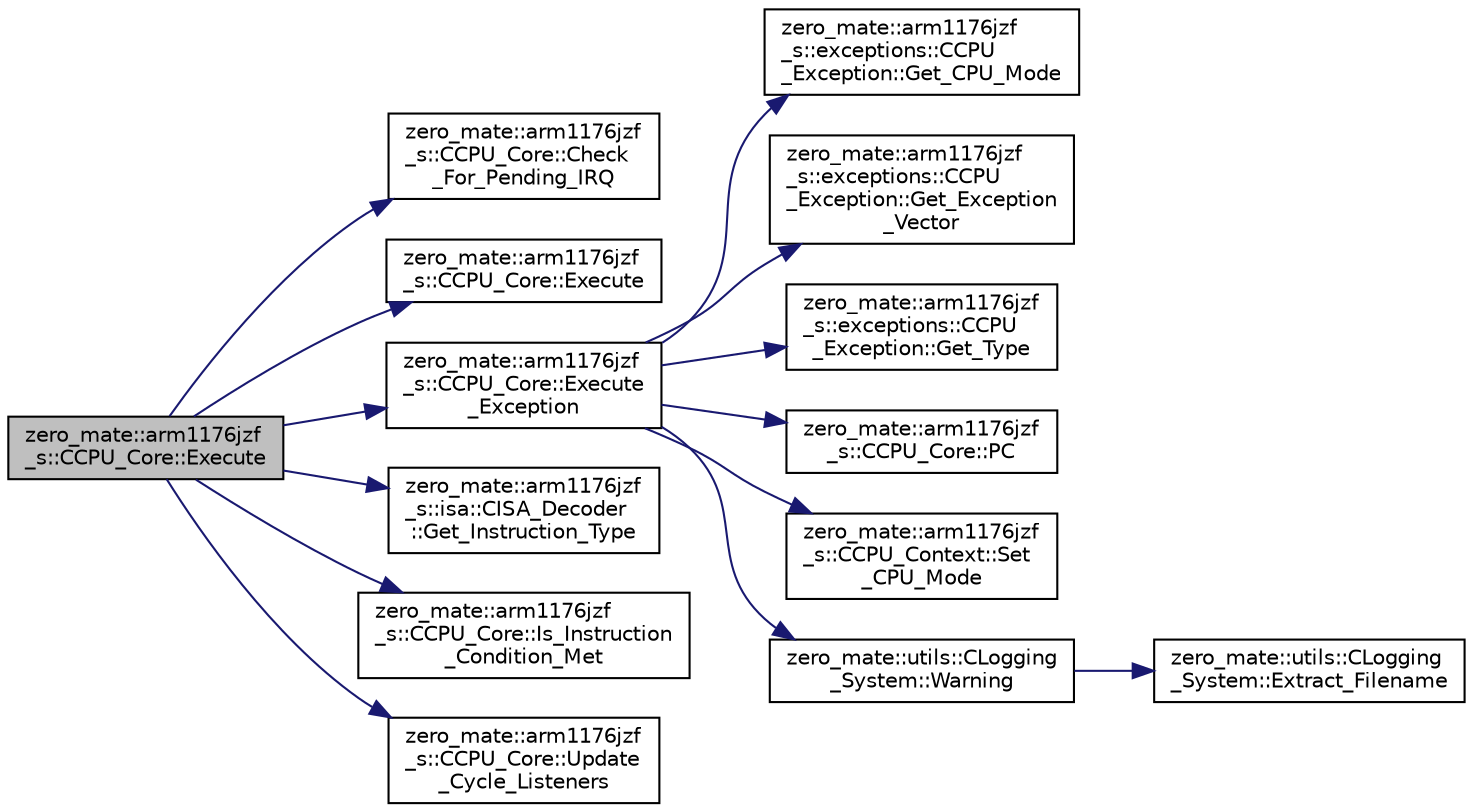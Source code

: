 digraph "zero_mate::arm1176jzf_s::CCPU_Core::Execute"
{
 // LATEX_PDF_SIZE
  bgcolor="transparent";
  edge [fontname="Helvetica",fontsize="10",labelfontname="Helvetica",labelfontsize="10"];
  node [fontname="Helvetica",fontsize="10",shape=record];
  rankdir="LR";
  Node1 [label="zero_mate::arm1176jzf\l_s::CCPU_Core::Execute",height=0.2,width=0.4,color="black", fillcolor="grey75", style="filled", fontcolor="black",tooltip="Executes a single instruction."];
  Node1 -> Node2 [color="midnightblue",fontsize="10",style="solid",fontname="Helvetica"];
  Node2 [label="zero_mate::arm1176jzf\l_s::CCPU_Core::Check\l_For_Pending_IRQ",height=0.2,width=0.4,color="black",URL="$classzero__mate_1_1arm1176jzf__s_1_1CCPU__Core.html#a1274541dc5225c51feceb54dd709f0e4",tooltip="If there are any pending interrupts, it throws the exceptions::CIRQ exception."];
  Node1 -> Node3 [color="midnightblue",fontsize="10",style="solid",fontname="Helvetica"];
  Node3 [label="zero_mate::arm1176jzf\l_s::CCPU_Core::Execute",height=0.2,width=0.4,color="black",URL="$classzero__mate_1_1arm1176jzf__s_1_1CCPU__Core.html#af500d91bd836a74df0e758990c4ecc7d",tooltip=" "];
  Node1 -> Node4 [color="midnightblue",fontsize="10",style="solid",fontname="Helvetica"];
  Node4 [label="zero_mate::arm1176jzf\l_s::CCPU_Core::Execute\l_Exception",height=0.2,width=0.4,color="black",URL="$classzero__mate_1_1arm1176jzf__s_1_1CCPU__Core.html#a85e6ef006a36e1adb56abd3ecc6481be",tooltip="Executes a CPU exception."];
  Node4 -> Node5 [color="midnightblue",fontsize="10",style="solid",fontname="Helvetica"];
  Node5 [label="zero_mate::arm1176jzf\l_s::exceptions::CCPU\l_Exception::Get_CPU_Mode",height=0.2,width=0.4,color="black",URL="$classzero__mate_1_1arm1176jzf__s_1_1exceptions_1_1CCPU__Exception.html#ab18a4a4b6a54029ccf141784cfe9c737",tooltip=" "];
  Node4 -> Node6 [color="midnightblue",fontsize="10",style="solid",fontname="Helvetica"];
  Node6 [label="zero_mate::arm1176jzf\l_s::exceptions::CCPU\l_Exception::Get_Exception\l_Vector",height=0.2,width=0.4,color="black",URL="$classzero__mate_1_1arm1176jzf__s_1_1exceptions_1_1CCPU__Exception.html#ae87c33c76ed6571b2408fd293710b6c4",tooltip=" "];
  Node4 -> Node7 [color="midnightblue",fontsize="10",style="solid",fontname="Helvetica"];
  Node7 [label="zero_mate::arm1176jzf\l_s::exceptions::CCPU\l_Exception::Get_Type",height=0.2,width=0.4,color="black",URL="$classzero__mate_1_1arm1176jzf__s_1_1exceptions_1_1CCPU__Exception.html#aabb81de8a3e09534245ef3851a31c3c0",tooltip=" "];
  Node4 -> Node8 [color="midnightblue",fontsize="10",style="solid",fontname="Helvetica"];
  Node8 [label="zero_mate::arm1176jzf\l_s::CCPU_Core::PC",height=0.2,width=0.4,color="black",URL="$classzero__mate_1_1arm1176jzf__s_1_1CCPU__Core.html#a423eacd01e574e782a2b7cf51f28c56c",tooltip="Returns a reference to the PC register (r15)"];
  Node4 -> Node9 [color="midnightblue",fontsize="10",style="solid",fontname="Helvetica"];
  Node9 [label="zero_mate::arm1176jzf\l_s::CCPU_Context::Set\l_CPU_Mode",height=0.2,width=0.4,color="black",URL="$classzero__mate_1_1arm1176jzf__s_1_1CCPU__Context.html#a7efff674f8141eab73cb69099220f0d5",tooltip=" "];
  Node4 -> Node10 [color="midnightblue",fontsize="10",style="solid",fontname="Helvetica"];
  Node10 [label="zero_mate::utils::CLogging\l_System::Warning",height=0.2,width=0.4,color="black",URL="$classzero__mate_1_1utils_1_1CLogging__System.html#a8904feb1d77dc350717ebcd00e7e5443",tooltip=" "];
  Node10 -> Node11 [color="midnightblue",fontsize="10",style="solid",fontname="Helvetica"];
  Node11 [label="zero_mate::utils::CLogging\l_System::Extract_Filename",height=0.2,width=0.4,color="black",URL="$classzero__mate_1_1utils_1_1CLogging__System.html#af3fd8f336b5853e954283d93f2c32edd",tooltip=" "];
  Node1 -> Node12 [color="midnightblue",fontsize="10",style="solid",fontname="Helvetica"];
  Node12 [label="zero_mate::arm1176jzf\l_s::isa::CISA_Decoder\l::Get_Instruction_Type",height=0.2,width=0.4,color="black",URL="$classzero__mate_1_1arm1176jzf__s_1_1isa_1_1CISA__Decoder.html#ace4e1013614b87601866df1679a42e6e",tooltip=" "];
  Node1 -> Node13 [color="midnightblue",fontsize="10",style="solid",fontname="Helvetica"];
  Node13 [label="zero_mate::arm1176jzf\l_s::CCPU_Core::Is_Instruction\l_Condition_Met",height=0.2,width=0.4,color="black",URL="$classzero__mate_1_1arm1176jzf__s_1_1CCPU__Core.html#ae71d278b2aa5b43c174c50ee2d7aa281",tooltip="Checks whether a given instruction should be executed or skipped based on its condition field."];
  Node1 -> Node14 [color="midnightblue",fontsize="10",style="solid",fontname="Helvetica"];
  Node14 [label="zero_mate::arm1176jzf\l_s::CCPU_Core::Update\l_Cycle_Listeners",height=0.2,width=0.4,color="black",URL="$classzero__mate_1_1arm1176jzf__s_1_1CCPU__Core.html#ae73e94e5c041f3d0f32d405a326fcf77",tooltip="Updates all CPU cycle listeners."];
}
